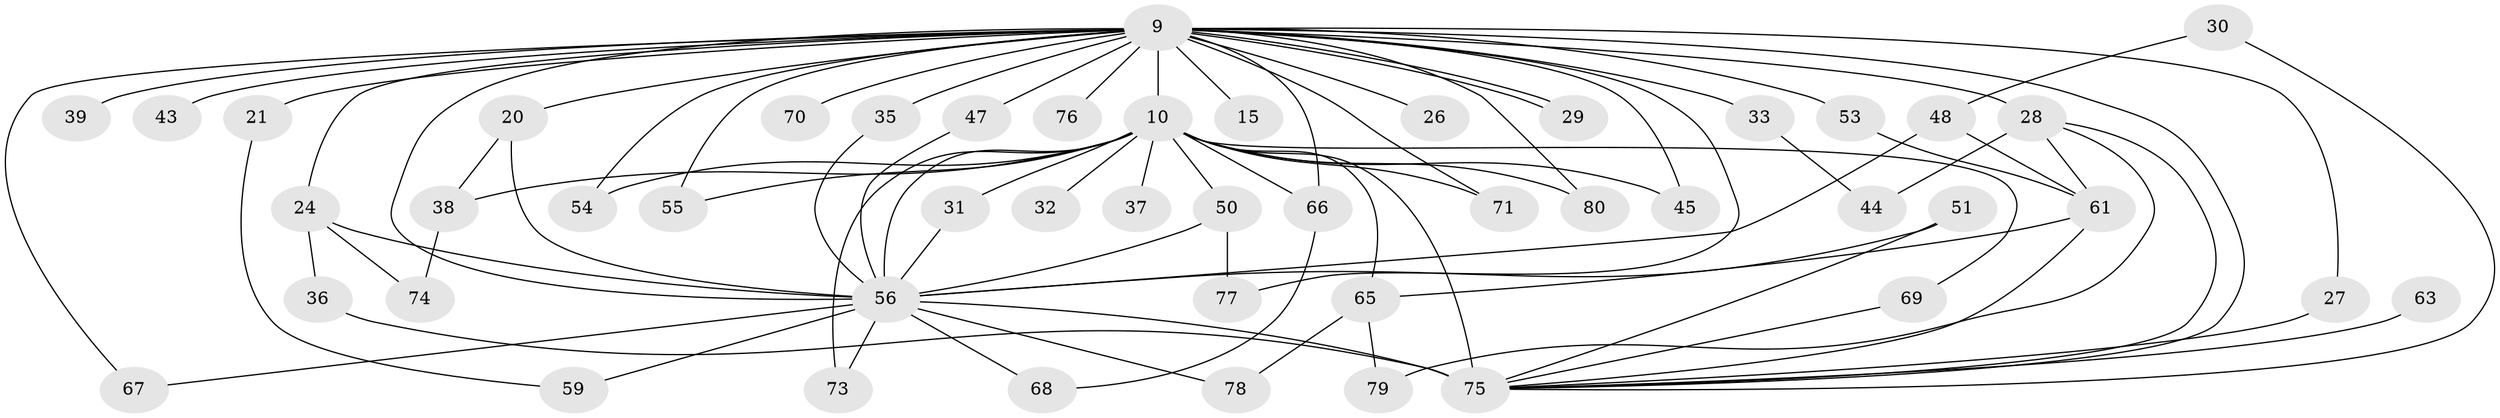 // original degree distribution, {15: 0.0125, 22: 0.025, 16: 0.025, 13: 0.0125, 28: 0.0125, 18: 0.0125, 14: 0.0125, 24: 0.0125, 5: 0.025, 3: 0.225, 6: 0.0125, 2: 0.525, 4: 0.0875}
// Generated by graph-tools (version 1.1) at 2025/46/03/04/25 21:46:35]
// undirected, 48 vertices, 83 edges
graph export_dot {
graph [start="1"]
  node [color=gray90,style=filled];
  9 [super="+8+5"];
  10 [super="+3+1"];
  15;
  20;
  21;
  24 [super="+23"];
  26;
  27;
  28 [super="+16+17"];
  29;
  30;
  31;
  32;
  33;
  35;
  36;
  37;
  38 [super="+22"];
  39;
  43;
  44;
  45;
  47 [super="+19"];
  48 [super="+13"];
  50 [super="+42"];
  51;
  53 [super="+49"];
  54;
  55;
  56 [super="+52+25"];
  59;
  61 [super="+40"];
  63;
  65;
  66 [super="+58+64"];
  67;
  68;
  69;
  70;
  71;
  73;
  74;
  75 [super="+14+72+62+7"];
  76;
  77;
  78;
  79;
  80;
  9 -- 10 [weight=9];
  9 -- 15 [weight=2];
  9 -- 20;
  9 -- 21 [weight=2];
  9 -- 24 [weight=2];
  9 -- 26 [weight=2];
  9 -- 29;
  9 -- 29;
  9 -- 33 [weight=2];
  9 -- 66 [weight=5];
  9 -- 70 [weight=2];
  9 -- 71;
  9 -- 80;
  9 -- 67;
  9 -- 76 [weight=2];
  9 -- 39 [weight=2];
  9 -- 43;
  9 -- 47 [weight=2];
  9 -- 53 [weight=2];
  9 -- 54;
  9 -- 77;
  9 -- 27;
  9 -- 28 [weight=3];
  9 -- 35;
  9 -- 45;
  9 -- 55;
  9 -- 75 [weight=9];
  9 -- 56 [weight=8];
  10 -- 32 [weight=2];
  10 -- 37 [weight=2];
  10 -- 55;
  10 -- 65;
  10 -- 69;
  10 -- 80;
  10 -- 45;
  10 -- 73;
  10 -- 54;
  10 -- 31;
  10 -- 50;
  10 -- 38 [weight=2];
  10 -- 71;
  10 -- 75 [weight=8];
  10 -- 66;
  10 -- 56 [weight=7];
  20 -- 38;
  20 -- 56;
  21 -- 59;
  24 -- 36;
  24 -- 74;
  24 -- 56 [weight=2];
  27 -- 75;
  28 -- 79;
  28 -- 61;
  28 -- 44;
  28 -- 75;
  30 -- 48;
  30 -- 75;
  31 -- 56;
  33 -- 44;
  35 -- 56;
  36 -- 75;
  38 -- 74;
  47 -- 56;
  48 -- 61;
  48 -- 56 [weight=3];
  50 -- 77;
  50 -- 56 [weight=2];
  51 -- 75;
  51 -- 56;
  53 -- 61;
  56 -- 75 [weight=8];
  56 -- 67;
  56 -- 68;
  56 -- 73;
  56 -- 78;
  56 -- 59;
  61 -- 65;
  61 -- 75;
  63 -- 75 [weight=2];
  65 -- 78;
  65 -- 79;
  66 -- 68;
  69 -- 75;
}
